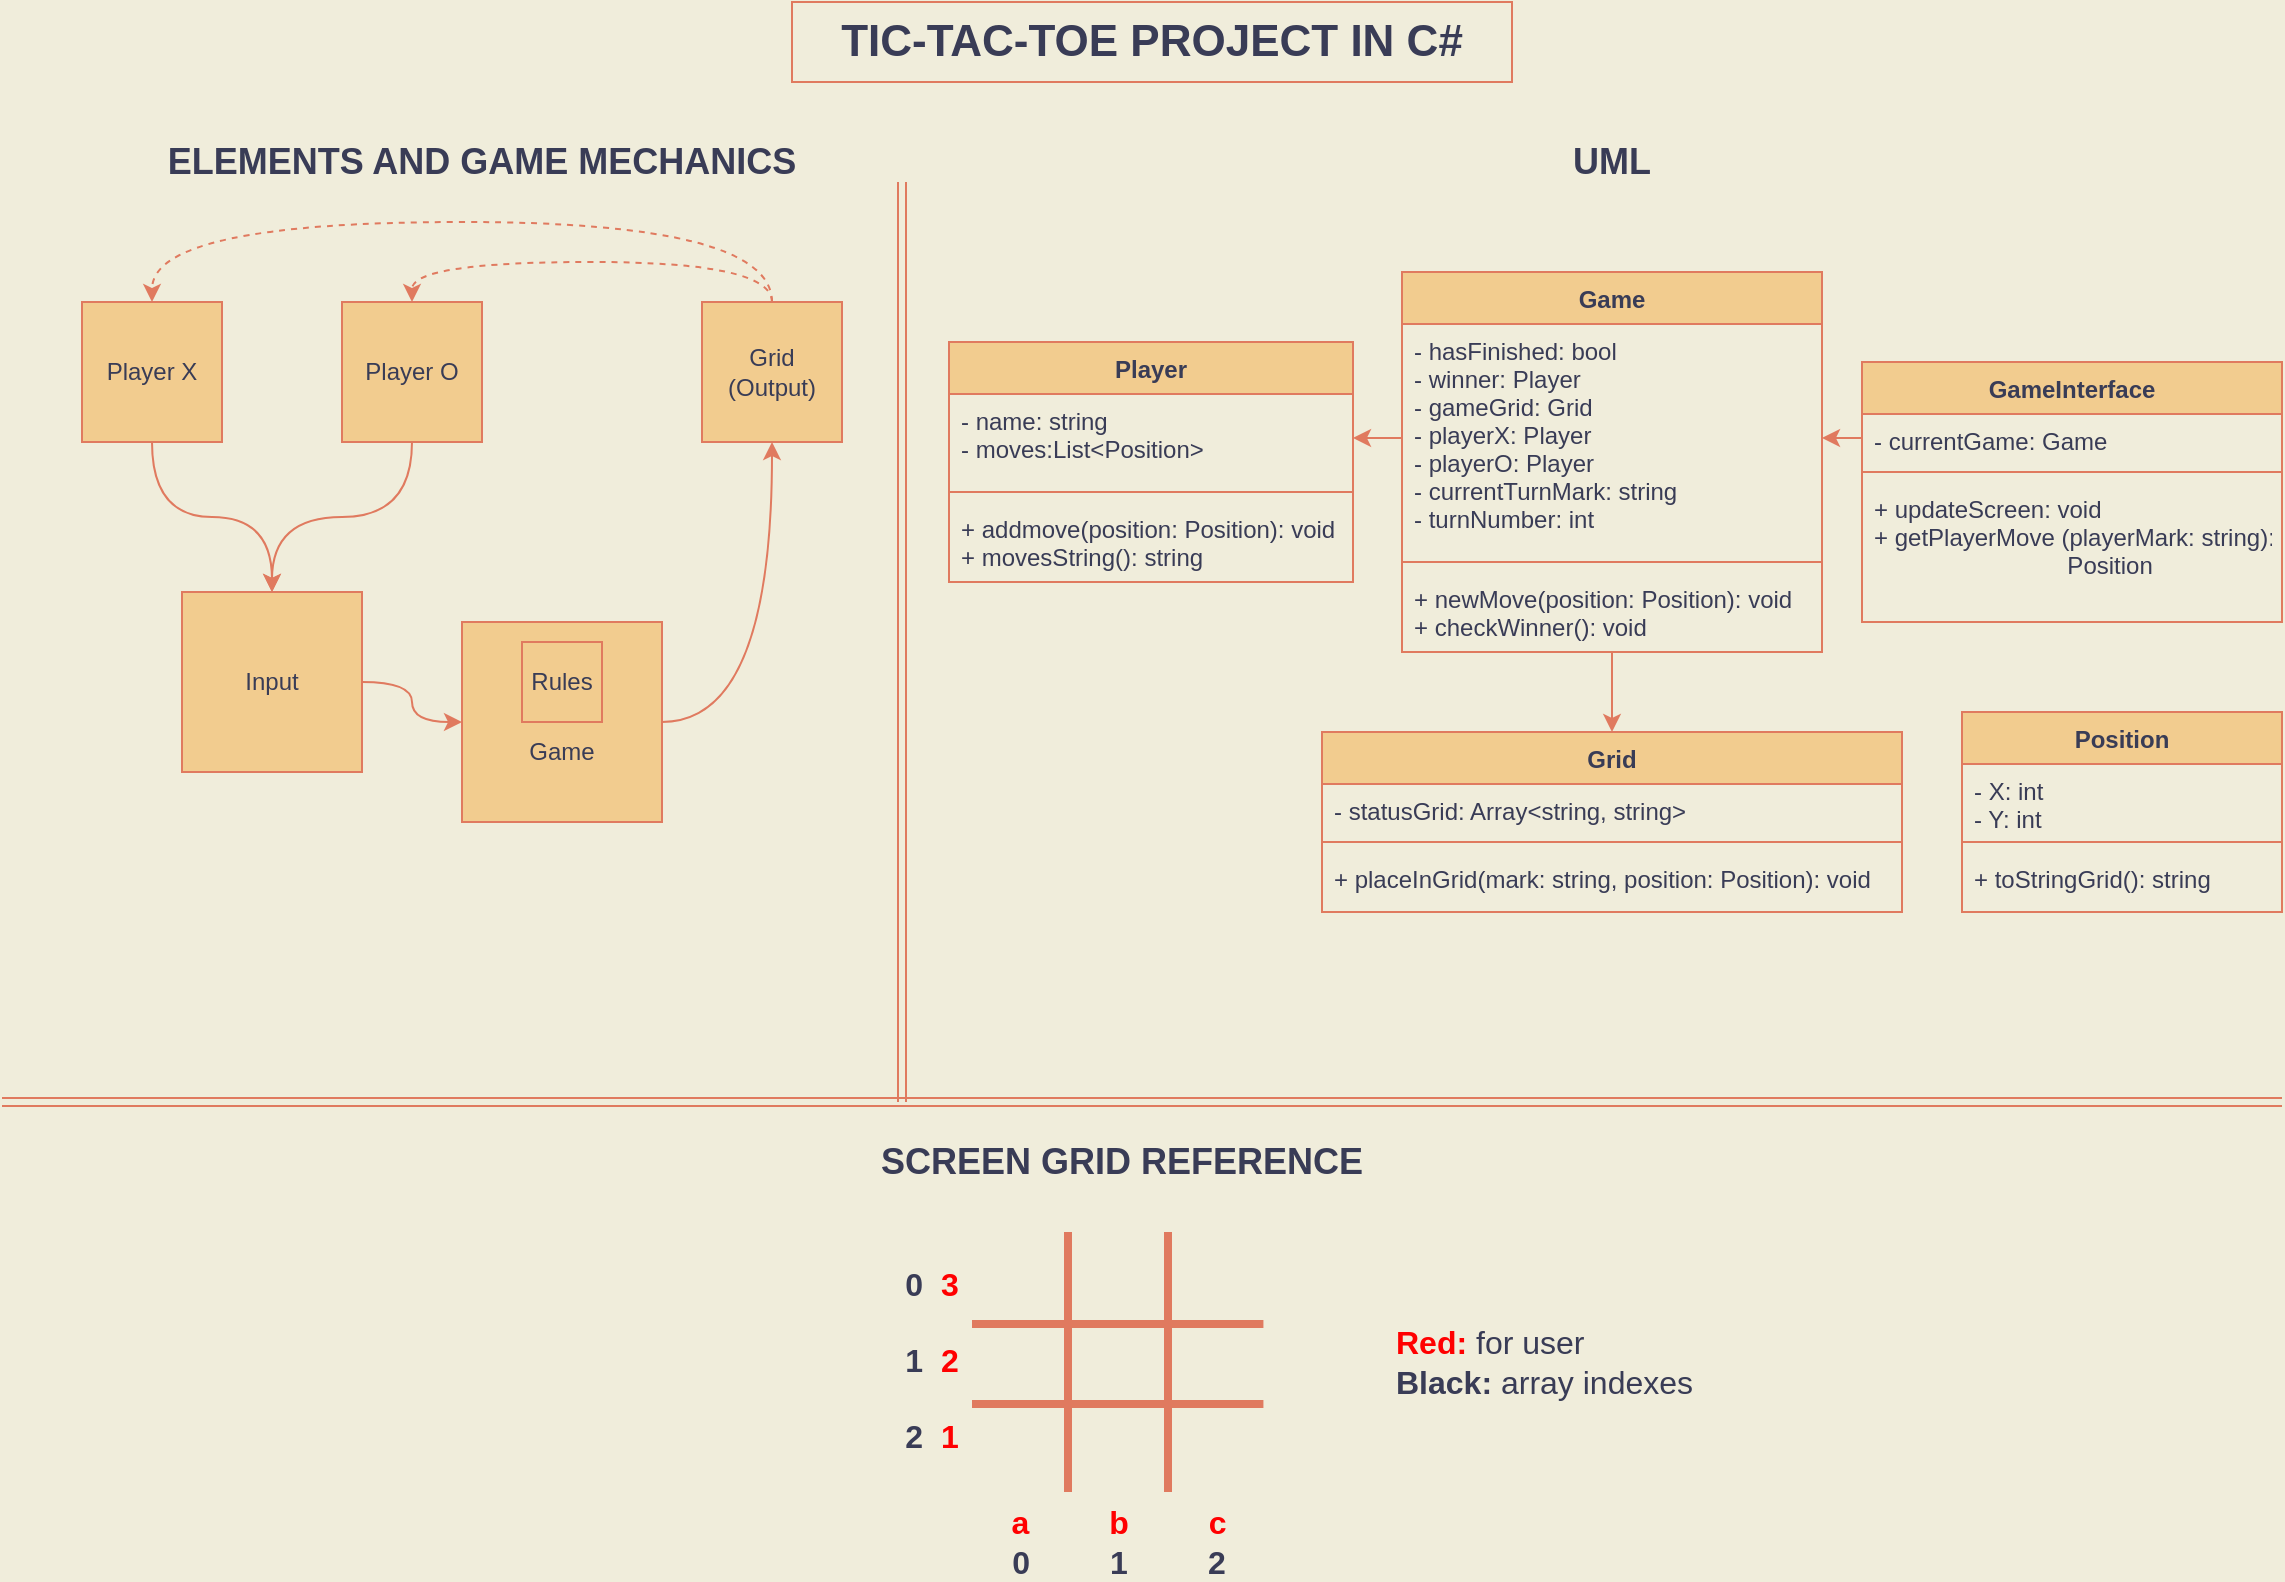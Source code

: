 <mxfile version="13.9.9" type="device"><diagram name="Page-1" id="42789a77-a242-8287-6e28-9cd8cfd52e62"><mxGraphModel dx="1092" dy="494" grid="1" gridSize="10" guides="1" tooltips="1" connect="1" arrows="1" fold="1" page="1" pageScale="1" pageWidth="1169" pageHeight="827" background="#F0EDDB" math="0" shadow="0"><root><mxCell id="0"/><mxCell id="1" parent="0"/><mxCell id="buUdlF6zIBE_hnhPKVgU-1" value="Player X" style="whiteSpace=wrap;html=1;aspect=fixed;fillColor=#F2CC8F;strokeColor=#E07A5F;fontColor=#393C56;" parent="1" vertex="1"><mxGeometry x="50" y="170" width="70" height="70" as="geometry"/></mxCell><mxCell id="buUdlF6zIBE_hnhPKVgU-12" style="edgeStyle=orthogonalEdgeStyle;curved=1;rounded=0;orthogonalLoop=1;jettySize=auto;html=1;exitX=0.5;exitY=1;exitDx=0;exitDy=0;entryX=0.5;entryY=0;entryDx=0;entryDy=0;strokeColor=#E07A5F;fontColor=#393C56;labelBackgroundColor=#F4F1DE;" parent="1" source="buUdlF6zIBE_hnhPKVgU-2" target="buUdlF6zIBE_hnhPKVgU-5" edge="1"><mxGeometry relative="1" as="geometry"/></mxCell><mxCell id="buUdlF6zIBE_hnhPKVgU-2" value="Player O" style="whiteSpace=wrap;html=1;aspect=fixed;fillColor=#F2CC8F;strokeColor=#E07A5F;fontColor=#393C56;" parent="1" vertex="1"><mxGeometry x="180" y="170" width="70" height="70" as="geometry"/></mxCell><mxCell id="buUdlF6zIBE_hnhPKVgU-10" style="edgeStyle=orthogonalEdgeStyle;curved=1;rounded=0;orthogonalLoop=1;jettySize=auto;html=1;exitX=0.5;exitY=0;exitDx=0;exitDy=0;entryX=0.5;entryY=0;entryDx=0;entryDy=0;dashed=1;strokeColor=#E07A5F;fontColor=#393C56;labelBackgroundColor=#F4F1DE;" parent="1" source="buUdlF6zIBE_hnhPKVgU-3" target="buUdlF6zIBE_hnhPKVgU-1" edge="1"><mxGeometry relative="1" as="geometry"><Array as="points"><mxPoint x="395" y="130"/><mxPoint x="85" y="130"/></Array></mxGeometry></mxCell><mxCell id="buUdlF6zIBE_hnhPKVgU-11" style="edgeStyle=orthogonalEdgeStyle;curved=1;rounded=0;orthogonalLoop=1;jettySize=auto;html=1;exitX=0.5;exitY=0;exitDx=0;exitDy=0;entryX=0.5;entryY=0;entryDx=0;entryDy=0;dashed=1;strokeColor=#E07A5F;fontColor=#393C56;labelBackgroundColor=#F4F1DE;" parent="1" source="buUdlF6zIBE_hnhPKVgU-3" target="buUdlF6zIBE_hnhPKVgU-2" edge="1"><mxGeometry relative="1" as="geometry"/></mxCell><mxCell id="buUdlF6zIBE_hnhPKVgU-3" value="Grid (Output)" style="whiteSpace=wrap;html=1;aspect=fixed;fillColor=#F2CC8F;strokeColor=#E07A5F;fontColor=#393C56;" parent="1" vertex="1"><mxGeometry x="360" y="170" width="70" height="70" as="geometry"/></mxCell><mxCell id="buUdlF6zIBE_hnhPKVgU-9" style="edgeStyle=orthogonalEdgeStyle;curved=1;rounded=0;orthogonalLoop=1;jettySize=auto;html=1;exitX=1;exitY=0.5;exitDx=0;exitDy=0;entryX=0.5;entryY=1;entryDx=0;entryDy=0;strokeColor=#E07A5F;fontColor=#393C56;labelBackgroundColor=#F4F1DE;" parent="1" source="buUdlF6zIBE_hnhPKVgU-4" target="buUdlF6zIBE_hnhPKVgU-3" edge="1"><mxGeometry relative="1" as="geometry"/></mxCell><mxCell id="buUdlF6zIBE_hnhPKVgU-8" style="edgeStyle=orthogonalEdgeStyle;rounded=0;orthogonalLoop=1;jettySize=auto;html=1;exitX=1;exitY=0.5;exitDx=0;exitDy=0;entryX=0;entryY=0.5;entryDx=0;entryDy=0;curved=1;strokeColor=#E07A5F;fontColor=#393C56;labelBackgroundColor=#F4F1DE;" parent="1" source="buUdlF6zIBE_hnhPKVgU-5" target="buUdlF6zIBE_hnhPKVgU-4" edge="1"><mxGeometry relative="1" as="geometry"/></mxCell><mxCell id="buUdlF6zIBE_hnhPKVgU-5" value="Input" style="whiteSpace=wrap;html=1;aspect=fixed;fillColor=#F2CC8F;strokeColor=#E07A5F;fontColor=#393C56;" parent="1" vertex="1"><mxGeometry x="100" y="315" width="90" height="90" as="geometry"/></mxCell><mxCell id="buUdlF6zIBE_hnhPKVgU-7" value="" style="endArrow=classic;html=1;exitX=0.5;exitY=1;exitDx=0;exitDy=0;entryX=0.5;entryY=0;entryDx=0;entryDy=0;edgeStyle=orthogonalEdgeStyle;curved=1;strokeColor=#E07A5F;fontColor=#393C56;labelBackgroundColor=#F4F1DE;" parent="1" source="buUdlF6zIBE_hnhPKVgU-1" target="buUdlF6zIBE_hnhPKVgU-5" edge="1"><mxGeometry width="50" height="50" relative="1" as="geometry"><mxPoint x="410" y="460" as="sourcePoint"/><mxPoint x="460" y="410" as="targetPoint"/></mxGeometry></mxCell><mxCell id="buUdlF6zIBE_hnhPKVgU-14" value="&lt;font style=&quot;font-size: 22px&quot;&gt;&lt;b&gt;TIC-TAC-TOE PROJECT IN C#&lt;/b&gt;&lt;/font&gt;" style="text;html=1;fillColor=none;align=center;verticalAlign=middle;whiteSpace=wrap;rounded=0;perimeterSpacing=0;strokeColor=#E07A5F;fontColor=#393C56;" parent="1" vertex="1"><mxGeometry x="405" y="20" width="360" height="40" as="geometry"/></mxCell><mxCell id="buUdlF6zIBE_hnhPKVgU-15" value="" style="group;fontColor=#393C56;" parent="1" vertex="1" connectable="0" treatAsSingle="0"><mxGeometry x="240" y="330" width="100" height="100" as="geometry"/></mxCell><mxCell id="buUdlF6zIBE_hnhPKVgU-4" value="&lt;br&gt;&lt;br&gt;Game" style="whiteSpace=wrap;html=1;aspect=fixed;fillColor=#F2CC8F;strokeColor=#E07A5F;fontColor=#393C56;" parent="buUdlF6zIBE_hnhPKVgU-15" vertex="1"><mxGeometry width="100" height="100" as="geometry"/></mxCell><mxCell id="buUdlF6zIBE_hnhPKVgU-13" value="Rules" style="whiteSpace=wrap;html=1;aspect=fixed;fillColor=#F2CC8F;strokeColor=#E07A5F;fontColor=#393C56;" parent="buUdlF6zIBE_hnhPKVgU-15" vertex="1"><mxGeometry x="30" y="10" width="40" height="40" as="geometry"/></mxCell><mxCell id="buUdlF6zIBE_hnhPKVgU-16" value="&lt;b&gt;&lt;font style=&quot;font-size: 18px&quot;&gt;ELEMENTS AND GAME MECHANICS&lt;/font&gt;&lt;/b&gt;" style="text;html=1;strokeColor=none;fillColor=none;align=center;verticalAlign=middle;whiteSpace=wrap;rounded=0;fontColor=#393C56;" parent="1" vertex="1"><mxGeometry x="70" y="90" width="360" height="20" as="geometry"/></mxCell><mxCell id="buUdlF6zIBE_hnhPKVgU-17" value="Player" style="swimlane;fontStyle=1;align=center;verticalAlign=top;childLayout=stackLayout;horizontal=1;startSize=26;horizontalStack=0;resizeParent=1;resizeParentMax=0;resizeLast=0;collapsible=1;marginBottom=0;strokeColor=#E07A5F;fillColor=#F2CC8F;fontColor=#393C56;" parent="1" vertex="1" treatAsSingle="0"><mxGeometry x="483.5" y="190" width="202" height="120" as="geometry"/></mxCell><mxCell id="buUdlF6zIBE_hnhPKVgU-18" value="- name: string&#10;- moves:List&lt;Position&gt;" style="text;strokeColor=none;fillColor=none;align=left;verticalAlign=top;spacingLeft=4;spacingRight=4;overflow=hidden;rotatable=0;points=[[0,0.5],[1,0.5]];portConstraint=eastwest;fontColor=#393C56;" parent="buUdlF6zIBE_hnhPKVgU-17" vertex="1"><mxGeometry y="26" width="202" height="44" as="geometry"/></mxCell><mxCell id="buUdlF6zIBE_hnhPKVgU-19" value="" style="line;strokeWidth=1;fillColor=none;align=left;verticalAlign=middle;spacingTop=-1;spacingLeft=3;spacingRight=3;rotatable=0;labelPosition=right;points=[];portConstraint=eastwest;strokeColor=#E07A5F;fontColor=#393C56;labelBackgroundColor=#F4F1DE;" parent="buUdlF6zIBE_hnhPKVgU-17" vertex="1"><mxGeometry y="70" width="202" height="10" as="geometry"/></mxCell><mxCell id="frAX__8eYzfiePg41ez3-1" value="+ addmove(position: Position): void&#10;+ movesString(): string" style="text;strokeColor=none;fillColor=none;align=left;verticalAlign=top;spacingLeft=4;spacingRight=4;overflow=hidden;rotatable=0;points=[[0,0.5],[1,0.5]];portConstraint=eastwest;fontColor=#393C56;" parent="buUdlF6zIBE_hnhPKVgU-17" vertex="1"><mxGeometry y="80" width="202" height="40" as="geometry"/></mxCell><mxCell id="buUdlF6zIBE_hnhPKVgU-25" value="&lt;b&gt;&lt;font style=&quot;font-size: 18px&quot;&gt;UML&lt;/font&gt;&lt;/b&gt;" style="text;html=1;strokeColor=none;fillColor=none;align=center;verticalAlign=middle;whiteSpace=wrap;rounded=0;fontColor=#393C56;" parent="1" vertex="1"><mxGeometry x="495" y="90" width="640" height="20" as="geometry"/></mxCell><mxCell id="buUdlF6zIBE_hnhPKVgU-26" value="" style="shape=link;html=1;strokeColor=#E07A5F;fontColor=#393C56;labelBackgroundColor=#F4F1DE;" parent="1" edge="1"><mxGeometry width="100" relative="1" as="geometry"><mxPoint x="460" y="110" as="sourcePoint"/><mxPoint x="460" y="570" as="targetPoint"/></mxGeometry></mxCell><mxCell id="buUdlF6zIBE_hnhPKVgU-38" style="edgeStyle=orthogonalEdgeStyle;curved=1;rounded=0;orthogonalLoop=1;jettySize=auto;html=1;entryX=0.5;entryY=0;entryDx=0;entryDy=0;strokeColor=#E07A5F;fontColor=#393C56;labelBackgroundColor=#F4F1DE;" parent="1" source="buUdlF6zIBE_hnhPKVgU-31" target="buUdlF6zIBE_hnhPKVgU-35" edge="1"><mxGeometry relative="1" as="geometry"/></mxCell><mxCell id="buUdlF6zIBE_hnhPKVgU-31" value="Game" style="swimlane;fontStyle=1;align=center;verticalAlign=top;childLayout=stackLayout;horizontal=1;startSize=26;horizontalStack=0;resizeParent=1;resizeParentMax=0;resizeLast=0;collapsible=1;marginBottom=0;strokeColor=#E07A5F;fillColor=#F2CC8F;fontColor=#393C56;" parent="1" vertex="1" treatAsSingle="0"><mxGeometry x="710" y="155" width="210" height="190" as="geometry"/></mxCell><mxCell id="buUdlF6zIBE_hnhPKVgU-32" value="- hasFinished: bool&#10;- winner: Player&#10;- gameGrid: Grid&#10;- playerX: Player&#10;- playerO: Player&#10;- currentTurnMark: string&#10;- turnNumber: int" style="text;strokeColor=none;fillColor=none;align=left;verticalAlign=top;spacingLeft=4;spacingRight=4;overflow=hidden;rotatable=0;points=[[0,0.5],[1,0.5]];portConstraint=eastwest;fontColor=#393C56;" parent="buUdlF6zIBE_hnhPKVgU-31" vertex="1"><mxGeometry y="26" width="210" height="114" as="geometry"/></mxCell><mxCell id="buUdlF6zIBE_hnhPKVgU-33" value="" style="line;strokeWidth=1;fillColor=none;align=left;verticalAlign=middle;spacingTop=-1;spacingLeft=3;spacingRight=3;rotatable=0;labelPosition=right;points=[];portConstraint=eastwest;strokeColor=#E07A5F;fontColor=#393C56;labelBackgroundColor=#F4F1DE;" parent="buUdlF6zIBE_hnhPKVgU-31" vertex="1"><mxGeometry y="140" width="210" height="10" as="geometry"/></mxCell><mxCell id="buUdlF6zIBE_hnhPKVgU-34" value="+ newMove(position: Position): void&#10;+ checkWinner(): void&#10;" style="text;strokeColor=none;fillColor=none;align=left;verticalAlign=top;spacingLeft=4;spacingRight=4;overflow=hidden;rotatable=0;points=[[0,0.5],[1,0.5]];portConstraint=eastwest;fontColor=#393C56;" parent="buUdlF6zIBE_hnhPKVgU-31" vertex="1"><mxGeometry y="150" width="210" height="40" as="geometry"/></mxCell><mxCell id="buUdlF6zIBE_hnhPKVgU-35" value="Grid" style="swimlane;fontStyle=1;align=center;verticalAlign=top;childLayout=stackLayout;horizontal=1;startSize=26;horizontalStack=0;resizeParent=1;resizeParentMax=0;resizeLast=0;collapsible=1;marginBottom=0;strokeColor=#E07A5F;fillColor=#F2CC8F;fontColor=#393C56;" parent="1" vertex="1" treatAsSingle="0"><mxGeometry x="670" y="385" width="290" height="90" as="geometry"/></mxCell><mxCell id="buUdlF6zIBE_hnhPKVgU-36" value="- statusGrid: Array&lt;string, string&gt; " style="text;strokeColor=none;fillColor=none;align=left;verticalAlign=top;spacingLeft=4;spacingRight=4;overflow=hidden;rotatable=0;points=[[0,0.5],[1,0.5]];portConstraint=eastwest;fontColor=#393C56;" parent="buUdlF6zIBE_hnhPKVgU-35" vertex="1"><mxGeometry y="26" width="290" height="24" as="geometry"/></mxCell><mxCell id="buUdlF6zIBE_hnhPKVgU-37" value="" style="line;strokeWidth=1;fillColor=none;align=left;verticalAlign=middle;spacingTop=-1;spacingLeft=3;spacingRight=3;rotatable=0;labelPosition=right;points=[];portConstraint=eastwest;strokeColor=#E07A5F;fontColor=#393C56;labelBackgroundColor=#F4F1DE;" parent="buUdlF6zIBE_hnhPKVgU-35" vertex="1"><mxGeometry y="50" width="290" height="10" as="geometry"/></mxCell><mxCell id="buUdlF6zIBE_hnhPKVgU-40" value="+ placeInGrid(mark: string, position: Position): void " style="text;strokeColor=none;fillColor=none;align=left;verticalAlign=top;spacingLeft=4;spacingRight=4;overflow=hidden;rotatable=0;points=[[0,0.5],[1,0.5]];portConstraint=eastwest;fontColor=#393C56;" parent="buUdlF6zIBE_hnhPKVgU-35" vertex="1"><mxGeometry y="60" width="290" height="30" as="geometry"/></mxCell><mxCell id="buUdlF6zIBE_hnhPKVgU-41" value="GameInterface" style="swimlane;fontStyle=1;align=center;verticalAlign=top;childLayout=stackLayout;horizontal=1;startSize=26;horizontalStack=0;resizeParent=1;resizeParentMax=0;resizeLast=0;collapsible=1;marginBottom=0;strokeColor=#E07A5F;fillColor=#F2CC8F;fontColor=#393C56;" parent="1" vertex="1" treatAsSingle="0"><mxGeometry x="940" y="200" width="210" height="130" as="geometry"/></mxCell><mxCell id="buUdlF6zIBE_hnhPKVgU-42" value="- currentGame: Game" style="text;strokeColor=none;fillColor=none;align=left;verticalAlign=top;spacingLeft=4;spacingRight=4;overflow=hidden;rotatable=0;points=[[0,0.5],[1,0.5]];portConstraint=eastwest;fontColor=#393C56;" parent="buUdlF6zIBE_hnhPKVgU-41" vertex="1"><mxGeometry y="26" width="210" height="24" as="geometry"/></mxCell><mxCell id="buUdlF6zIBE_hnhPKVgU-43" value="" style="line;strokeWidth=1;fillColor=none;align=left;verticalAlign=middle;spacingTop=-1;spacingLeft=3;spacingRight=3;rotatable=0;labelPosition=right;points=[];portConstraint=eastwest;strokeColor=#E07A5F;fontColor=#393C56;labelBackgroundColor=#F4F1DE;" parent="buUdlF6zIBE_hnhPKVgU-41" vertex="1"><mxGeometry y="50" width="210" height="10" as="geometry"/></mxCell><mxCell id="buUdlF6zIBE_hnhPKVgU-48" value="+ updateScreen: void&#10;+ getPlayerMove (playerMark: string): &#10;                             Position " style="text;strokeColor=none;fillColor=none;align=left;verticalAlign=top;spacingLeft=4;spacingRight=4;overflow=hidden;rotatable=0;points=[[0,0.5],[1,0.5]];portConstraint=eastwest;fontColor=#393C56;" parent="buUdlF6zIBE_hnhPKVgU-41" vertex="1"><mxGeometry y="60" width="210" height="70" as="geometry"/></mxCell><mxCell id="buUdlF6zIBE_hnhPKVgU-45" style="edgeStyle=orthogonalEdgeStyle;curved=1;rounded=0;orthogonalLoop=1;jettySize=auto;html=1;entryX=1;entryY=0.5;entryDx=0;entryDy=0;strokeColor=#E07A5F;fontColor=#393C56;labelBackgroundColor=#F4F1DE;" parent="1" source="buUdlF6zIBE_hnhPKVgU-32" target="buUdlF6zIBE_hnhPKVgU-18" edge="1"><mxGeometry relative="1" as="geometry"/></mxCell><mxCell id="buUdlF6zIBE_hnhPKVgU-46" style="edgeStyle=orthogonalEdgeStyle;curved=1;rounded=0;orthogonalLoop=1;jettySize=auto;html=1;exitX=0;exitY=0.5;exitDx=0;exitDy=0;entryX=1;entryY=0.5;entryDx=0;entryDy=0;strokeColor=#E07A5F;fontColor=#393C56;labelBackgroundColor=#F4F1DE;" parent="1" source="buUdlF6zIBE_hnhPKVgU-42" target="buUdlF6zIBE_hnhPKVgU-32" edge="1"><mxGeometry relative="1" as="geometry"/></mxCell><mxCell id="buUdlF6zIBE_hnhPKVgU-49" value="Position" style="swimlane;fontStyle=1;align=center;verticalAlign=top;childLayout=stackLayout;horizontal=1;startSize=26;horizontalStack=0;resizeParent=1;resizeParentMax=0;resizeLast=0;collapsible=1;marginBottom=0;strokeColor=#E07A5F;fillColor=#F2CC8F;fontColor=#393C56;" parent="1" vertex="1" treatAsSingle="0"><mxGeometry x="990" y="375" width="160" height="100" as="geometry"/></mxCell><mxCell id="buUdlF6zIBE_hnhPKVgU-50" value="- X: int&#10;- Y: int" style="text;strokeColor=none;fillColor=none;align=left;verticalAlign=top;spacingLeft=4;spacingRight=4;overflow=hidden;rotatable=0;points=[[0,0.5],[1,0.5]];portConstraint=eastwest;fontColor=#393C56;" parent="buUdlF6zIBE_hnhPKVgU-49" vertex="1"><mxGeometry y="26" width="160" height="34" as="geometry"/></mxCell><mxCell id="buUdlF6zIBE_hnhPKVgU-51" value="" style="line;strokeWidth=1;fillColor=none;align=left;verticalAlign=middle;spacingTop=-1;spacingLeft=3;spacingRight=3;rotatable=0;labelPosition=right;points=[];portConstraint=eastwest;strokeColor=#E07A5F;fontColor=#393C56;labelBackgroundColor=#F4F1DE;" parent="buUdlF6zIBE_hnhPKVgU-49" vertex="1"><mxGeometry y="60" width="160" height="10" as="geometry"/></mxCell><mxCell id="frAX__8eYzfiePg41ez3-3" value="+ toStringGrid(): string" style="text;strokeColor=none;fillColor=none;align=left;verticalAlign=top;spacingLeft=4;spacingRight=4;overflow=hidden;rotatable=0;points=[[0,0.5],[1,0.5]];portConstraint=eastwest;fontColor=#393C56;" parent="buUdlF6zIBE_hnhPKVgU-49" vertex="1"><mxGeometry y="70" width="160" height="30" as="geometry"/></mxCell><mxCell id="frAX__8eYzfiePg41ez3-4" value="" style="shape=link;html=1;strokeColor=#E07A5F;fontColor=#393C56;labelBackgroundColor=#F4F1DE;" parent="1" edge="1"><mxGeometry width="100" relative="1" as="geometry"><mxPoint x="10" y="570" as="sourcePoint"/><mxPoint x="1150" y="570" as="targetPoint"/></mxGeometry></mxCell><mxCell id="frAX__8eYzfiePg41ez3-16" value="&lt;span style=&quot;font-size: 18px&quot;&gt;&lt;b&gt;SCREEN GRID REFERENCE&lt;/b&gt;&lt;/span&gt;" style="text;html=1;strokeColor=none;fillColor=none;align=center;verticalAlign=middle;whiteSpace=wrap;rounded=0;fontColor=#393C56;" parent="1" vertex="1"><mxGeometry x="390" y="590" width="360" height="20" as="geometry"/></mxCell><mxCell id="frAX__8eYzfiePg41ez3-17" value="" style="group" parent="1" vertex="1" connectable="0" treatAsSingle="0"><mxGeometry x="455" y="635" width="185.71" height="170" as="geometry"/></mxCell><mxCell id="frAX__8eYzfiePg41ez3-6" value="" style="endArrow=none;html=1;strokeColor=#E07A5F;fillColor=#F2CC8F;fontColor=#393C56;strokeWidth=4;" parent="frAX__8eYzfiePg41ez3-17" edge="1"><mxGeometry width="50" height="50" relative="1" as="geometry"><mxPoint x="88" y="130" as="sourcePoint"/><mxPoint x="88" as="targetPoint"/></mxGeometry></mxCell><mxCell id="frAX__8eYzfiePg41ez3-7" value="" style="endArrow=none;html=1;strokeColor=#E07A5F;fillColor=#F2CC8F;fontColor=#393C56;strokeWidth=4;" parent="frAX__8eYzfiePg41ez3-17" edge="1"><mxGeometry width="50" height="50" relative="1" as="geometry"><mxPoint x="138" y="130" as="sourcePoint"/><mxPoint x="138" as="targetPoint"/></mxGeometry></mxCell><mxCell id="frAX__8eYzfiePg41ez3-9" value="" style="endArrow=none;html=1;strokeColor=#E07A5F;fillColor=#F2CC8F;fontColor=#393C56;strokeWidth=4;" parent="frAX__8eYzfiePg41ez3-17" edge="1"><mxGeometry width="50" height="50" relative="1" as="geometry"><mxPoint x="185.71" y="46" as="sourcePoint"/><mxPoint x="40.0" y="46" as="targetPoint"/></mxGeometry></mxCell><mxCell id="frAX__8eYzfiePg41ez3-10" value="" style="endArrow=none;html=1;strokeColor=#E07A5F;fillColor=#F2CC8F;fontColor=#393C56;strokeWidth=4;" parent="frAX__8eYzfiePg41ez3-17" edge="1"><mxGeometry width="50" height="50" relative="1" as="geometry"><mxPoint x="185.71" y="86" as="sourcePoint"/><mxPoint x="40" y="86" as="targetPoint"/></mxGeometry></mxCell><mxCell id="frAX__8eYzfiePg41ez3-11" value="0&amp;nbsp; &lt;font color=&quot;#ff0000&quot;&gt;3&lt;/font&gt;&lt;br style=&quot;font-size: 16px&quot;&gt;&amp;nbsp;&lt;br style=&quot;font-size: 16px&quot;&gt;1&amp;nbsp; &lt;font color=&quot;#ff0000&quot;&gt;2&lt;/font&gt;&lt;br style=&quot;font-size: 16px&quot;&gt;&lt;br style=&quot;font-size: 16px&quot;&gt;2&amp;nbsp; &lt;font color=&quot;#ff0000&quot;&gt;1&lt;/font&gt;" style="text;html=1;strokeColor=none;fillColor=none;align=center;verticalAlign=middle;whiteSpace=wrap;rounded=0;sketch=0;fontColor=#393C56;fontSize=16;fontStyle=1" parent="frAX__8eYzfiePg41ez3-17" vertex="1"><mxGeometry y="24" width="40" height="80" as="geometry"/></mxCell><mxCell id="frAX__8eYzfiePg41ez3-14" value="&lt;font color=&quot;#ff0000&quot;&gt;a&lt;/font&gt;&amp;nbsp; &amp;nbsp; &amp;nbsp; &amp;nbsp; &amp;nbsp;&lt;font color=&quot;#ff0000&quot;&gt;b&lt;/font&gt;&amp;nbsp; &amp;nbsp; &amp;nbsp; &amp;nbsp; &amp;nbsp;&lt;font color=&quot;#ff0000&quot;&gt;c&lt;/font&gt;&lt;br&gt;0&amp;nbsp; &amp;nbsp; &amp;nbsp; &amp;nbsp; &amp;nbsp;1&amp;nbsp; &amp;nbsp; &amp;nbsp; &amp;nbsp; &amp;nbsp;2" style="text;html=1;strokeColor=none;fillColor=none;align=center;verticalAlign=middle;whiteSpace=wrap;rounded=0;sketch=0;fontColor=#393C56;fontSize=16;fontStyle=1" parent="frAX__8eYzfiePg41ez3-17" vertex="1"><mxGeometry x="57" y="140" width="113" height="30" as="geometry"/></mxCell><mxCell id="frAX__8eYzfiePg41ez3-18" value="&lt;font color=&quot;#ff0000&quot;&gt;&lt;b&gt;Red:&lt;/b&gt;&lt;/font&gt; for user&lt;br&gt;&lt;b&gt;Black:&lt;/b&gt; array indexes" style="text;html=1;strokeColor=none;fillColor=none;align=left;verticalAlign=middle;whiteSpace=wrap;rounded=0;sketch=0;fontSize=16;fontColor=#393C56;" parent="1" vertex="1"><mxGeometry x="705" y="690" width="160" height="20" as="geometry"/></mxCell></root></mxGraphModel></diagram></mxfile>